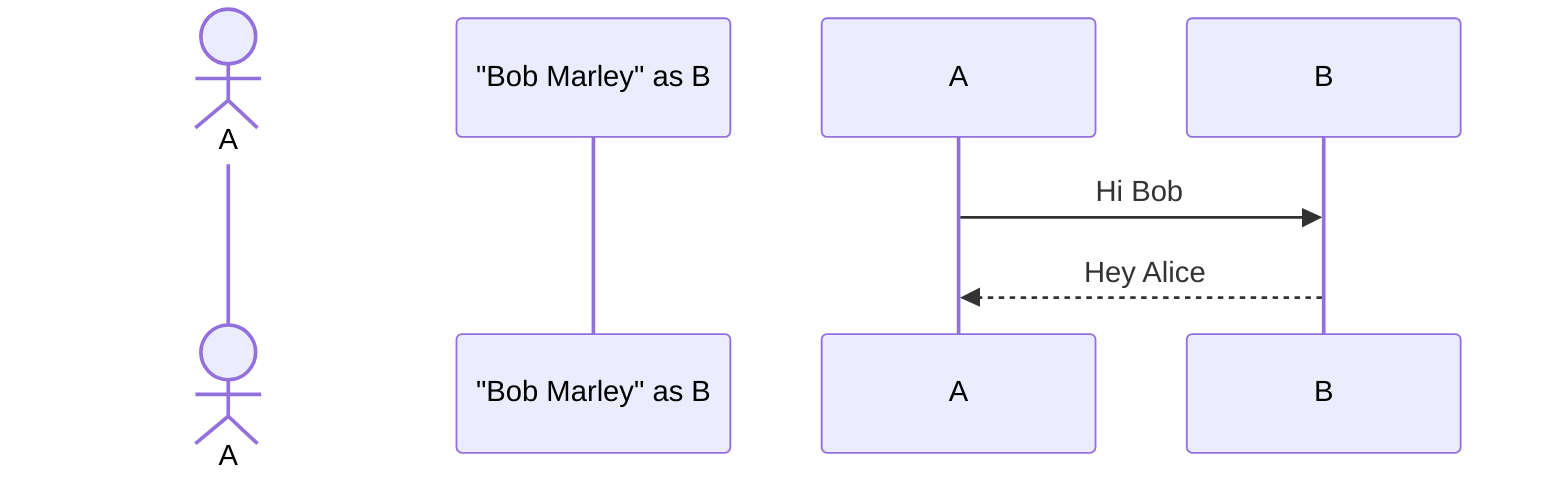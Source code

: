 sequenceDiagram
  actor Alice as A
  participant "Bob Marley" as B
  A->>B: Hi Bob
  B-->>A: Hey Alice